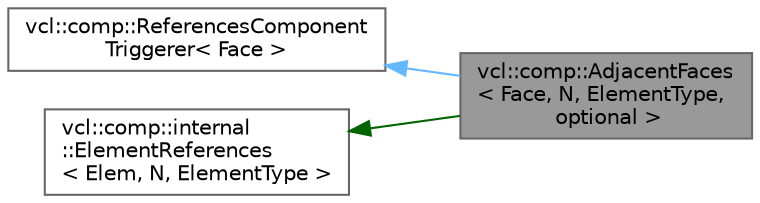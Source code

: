 digraph "vcl::comp::AdjacentFaces&lt; Face, N, ElementType, optional &gt;"
{
 // LATEX_PDF_SIZE
  bgcolor="transparent";
  edge [fontname=Helvetica,fontsize=10,labelfontname=Helvetica,labelfontsize=10];
  node [fontname=Helvetica,fontsize=10,shape=box,height=0.2,width=0.4];
  rankdir="LR";
  Node1 [label="vcl::comp::AdjacentFaces\l\< Face, N, ElementType,\l optional \>",height=0.2,width=0.4,color="gray40", fillcolor="grey60", style="filled", fontcolor="black",tooltip="The AdjacentFaces class is a container of Face references. It could be used by any Element to save ad..."];
  Node2 -> Node1 [dir="back",color="steelblue1",style="solid"];
  Node2 [label="vcl::comp::ReferencesComponent\lTriggerer\< Face \>",height=0.2,width=0.4,color="gray40", fillcolor="white", style="filled",URL="$classvcl_1_1comp_1_1ReferencesComponentTriggerer.html",tooltip=" "];
  Node3 -> Node1 [dir="back",color="darkgreen",style="solid"];
  Node3 [label="vcl::comp::internal\l::ElementReferences\l\< Elem, N, ElementType \>",height=0.2,width=0.4,color="gray40", fillcolor="white", style="filled",tooltip=" "];
}
